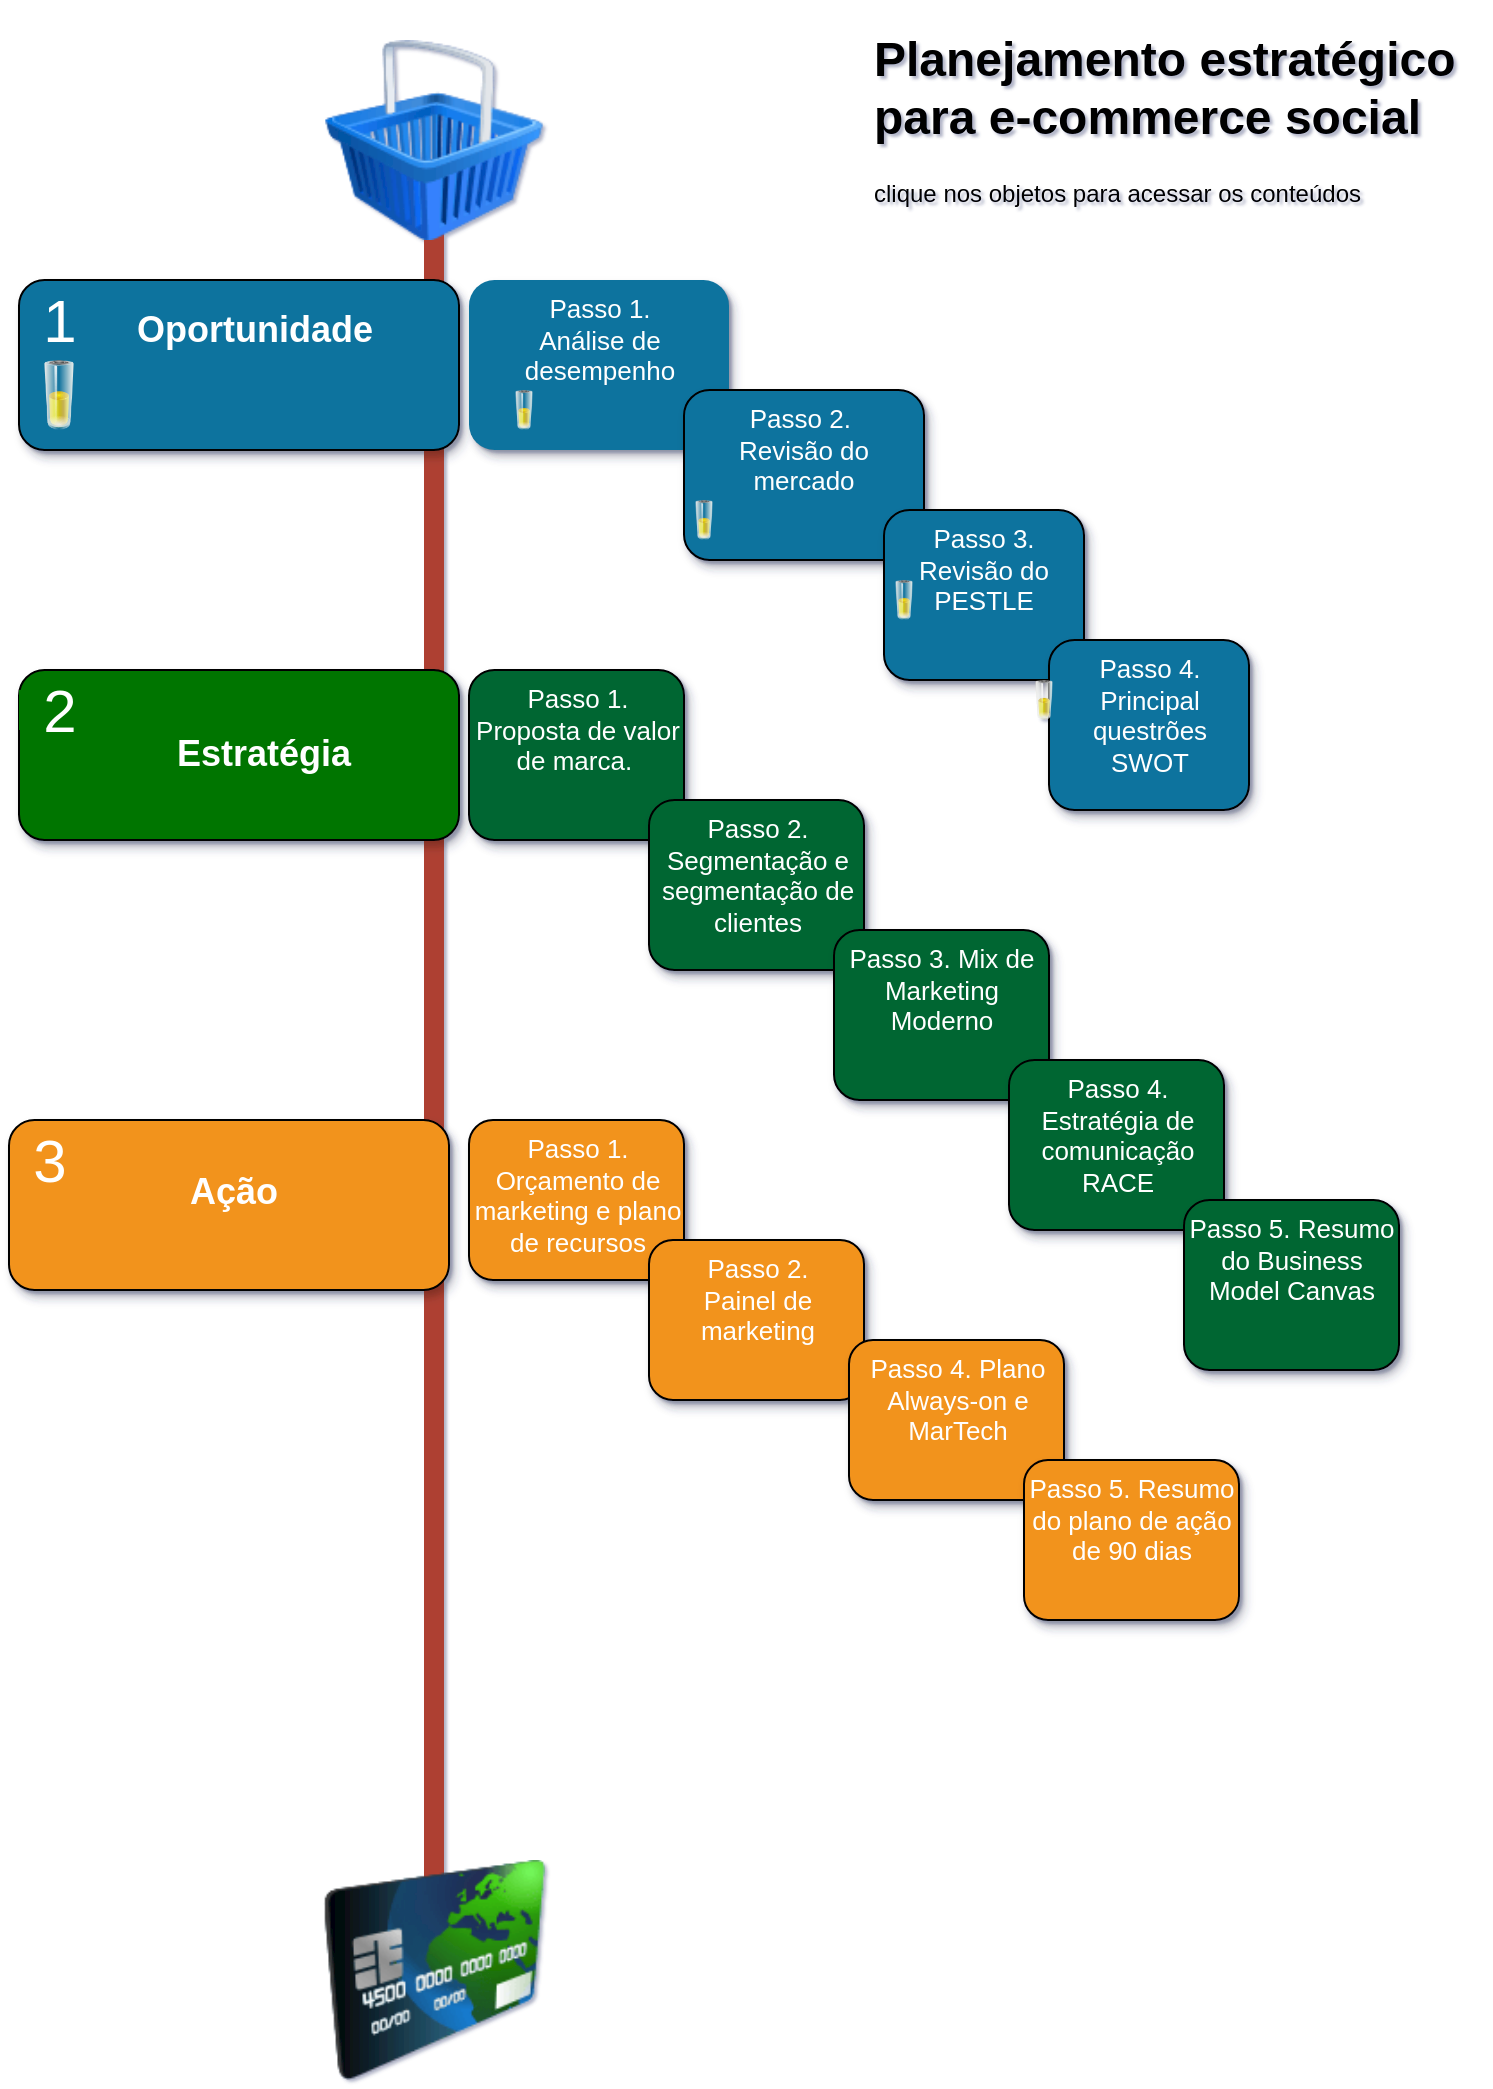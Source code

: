 <mxfile version="22.1.19" type="github">
  <diagram name="Page-1" id="fbcf5db9-b524-4cd4-e4f3-379dc89c3999">
    <mxGraphModel dx="1007" dy="549" grid="1" gridSize="10" guides="1" tooltips="1" connect="1" arrows="1" fold="1" page="1" pageScale="1" pageWidth="850" pageHeight="1100" background="none" math="0" shadow="1">
      <root>
        <mxCell id="0" />
        <mxCell id="1" parent="0" />
        <mxCell id="2a0f93b5c73ef8e7-1" value="" style="line;strokeWidth=10;direction=south;html=1;fillColor=none;fontSize=13;fontColor=#000000;align=center;strokeColor=#AE4132;movable=0;resizable=0;rotatable=0;deletable=0;editable=0;locked=1;connectable=0;" parent="1" vertex="1">
          <mxGeometry x="220" y="110" width="10" height="840" as="geometry" />
        </mxCell>
        <mxCell id="2a0f93b5c73ef8e7-2" value="" style="rounded=1;whiteSpace=wrap;html=1;strokeColor=default;strokeWidth=1;fillColor=#10739E;fontSize=13;fontColor=#FFFFFF;align=center;gradientColor=none;gradientDirection=east;verticalAlign=top;shadow=1;movable=1;resizable=1;rotatable=1;deletable=1;editable=1;locked=0;connectable=1;" parent="1" vertex="1">
          <mxGeometry x="17.5" y="140" width="220" height="85" as="geometry" />
        </mxCell>
        <mxCell id="2a0f93b5c73ef8e7-3" value="1" style="text;html=1;strokeColor=none;fillColor=none;align=center;verticalAlign=middle;whiteSpace=wrap;fontSize=30;fontColor=#FFFFFF;movable=1;resizable=1;rotatable=1;deletable=1;editable=1;locked=0;connectable=1;" parent="1" vertex="1">
          <mxGeometry x="17.5" y="150" width="40" height="20" as="geometry" />
        </mxCell>
        <mxCell id="2a0f93b5c73ef8e7-4" value="" style="rounded=1;whiteSpace=wrap;html=1;strokeColor=default;strokeWidth=1;fillColor=#007500;fontSize=13;fontColor=#FFFFFF;align=center;gradientColor=none;gradientDirection=east;verticalAlign=top;shadow=1;movable=1;resizable=1;rotatable=1;deletable=1;editable=1;locked=0;connectable=1;" parent="1" vertex="1">
          <mxGeometry x="17.5" y="335" width="220" height="85" as="geometry" />
        </mxCell>
        <mxCell id="2a0f93b5c73ef8e7-5" value="2" style="text;html=1;strokeColor=none;fillColor=#007500;align=center;verticalAlign=middle;whiteSpace=wrap;fontSize=30;fontColor=#FFFFFF;movable=1;resizable=1;rotatable=1;deletable=1;editable=1;locked=0;connectable=1;" parent="1" vertex="1">
          <mxGeometry x="17.5" y="345" width="40" height="20" as="geometry" />
        </mxCell>
        <mxCell id="2a0f93b5c73ef8e7-6" value="" style="rounded=1;whiteSpace=wrap;html=1;strokeColor=default;strokeWidth=1;fillColor=#F2931E;fontSize=13;fontColor=#FFFFFF;align=center;gradientColor=none;gradientDirection=east;verticalAlign=top;shadow=1;movable=1;resizable=1;rotatable=1;deletable=1;editable=1;locked=0;connectable=1;" parent="1" vertex="1">
          <mxGeometry x="12.5" y="560" width="220" height="85" as="geometry" />
        </mxCell>
        <mxCell id="2a0f93b5c73ef8e7-7" value="3" style="text;html=1;strokeColor=none;fillColor=none;align=center;verticalAlign=middle;whiteSpace=wrap;fontSize=30;fontColor=#FFFFFF;movable=1;resizable=1;rotatable=1;deletable=1;editable=1;locked=0;connectable=1;" parent="1" vertex="1">
          <mxGeometry x="12.5" y="570" width="40" height="20" as="geometry" />
        </mxCell>
        <UserObject label="&lt;h1&gt;Oportunidade&lt;/h1&gt;" link="https://labdx.org/entendo-o-e-commerce-social" linkTarget="_blank" id="2a0f93b5c73ef8e7-18">
          <mxCell style="text;html=1;spacing=5;spacingTop=-20;whiteSpace=wrap;overflow=hidden;strokeColor=none;strokeWidth=4;fillColor=none;gradientColor=#007FFF;fontSize=9;fontColor=#FFFFFF;align=center;movable=1;resizable=1;rotatable=1;deletable=1;editable=1;locked=0;connectable=1;" parent="1" vertex="1">
            <mxGeometry x="37.5" y="152.5" width="195" height="60" as="geometry" />
          </mxCell>
        </UserObject>
        <mxCell id="2a0f93b5c73ef8e7-19" value="&lt;h1&gt;Estratégia&lt;/h1&gt;" style="text;html=1;spacing=5;spacingTop=-20;whiteSpace=wrap;overflow=hidden;strokeColor=none;strokeWidth=4;fillColor=none;gradientColor=none;fontSize=9;fontColor=#FFFFFF;align=center;movable=1;resizable=1;rotatable=1;deletable=1;editable=1;locked=0;connectable=1;" parent="1" vertex="1">
          <mxGeometry x="60" y="365" width="160" height="50" as="geometry" />
        </mxCell>
        <mxCell id="2a0f93b5c73ef8e7-20" value="&lt;h1&gt;Ação&lt;/h1&gt;" style="text;html=1;spacing=5;spacingTop=-20;whiteSpace=wrap;overflow=hidden;strokeColor=none;strokeWidth=4;fillColor=none;gradientColor=#007FFF;fontSize=9;fontColor=#FFFFFF;align=center;movable=1;resizable=1;rotatable=1;deletable=1;editable=1;locked=0;connectable=1;" parent="1" vertex="1">
          <mxGeometry x="45" y="584" width="160" height="77" as="geometry" />
        </mxCell>
        <mxCell id="yTiDIMMULaR009IDPwPM-1" value="" style="image;html=1;image=img/lib/clip_art/finance/Credit_Card_128x128.png;movable=0;resizable=0;rotatable=0;deletable=0;editable=0;locked=1;connectable=0;" vertex="1" parent="1">
          <mxGeometry x="167.5" y="930" width="115" height="110" as="geometry" />
        </mxCell>
        <mxCell id="yTiDIMMULaR009IDPwPM-2" value="" style="image;html=1;image=img/lib/clip_art/finance/Shopping_Cart_128x128.png;movable=0;resizable=0;rotatable=0;deletable=0;editable=0;locked=1;connectable=0;" vertex="1" parent="1">
          <mxGeometry x="162.5" y="20" width="125" height="100" as="geometry" />
        </mxCell>
        <mxCell id="yTiDIMMULaR009IDPwPM-9" value="&lt;h1&gt;Planejamento estratégico para e-commerce social&lt;/h1&gt;&lt;p&gt;clique nos objetos para acessar os conteúdos&lt;/p&gt;" style="text;html=1;strokeColor=none;fillColor=none;spacing=5;spacingTop=-20;whiteSpace=wrap;overflow=hidden;rounded=0;" vertex="1" parent="1">
          <mxGeometry x="440" y="10" width="310" height="120" as="geometry" />
        </mxCell>
        <mxCell id="yTiDIMMULaR009IDPwPM-11" value="" style="image;html=1;image=img/lib/clip_art/general/Battery_50_128x128.png;movable=1;resizable=1;rotatable=1;deletable=1;editable=1;locked=0;connectable=1;" vertex="1" parent="1">
          <mxGeometry x="17.5" y="180" width="40" height="35" as="geometry" />
        </mxCell>
        <mxCell id="yTiDIMMULaR009IDPwPM-23" value="Passo 1.&lt;br&gt;Análise de desempenho" style="rounded=1;whiteSpace=wrap;html=1;strokeColor=none;strokeWidth=1;fillColor=#10739E;fontSize=13;fontColor=#FFFFFF;align=center;gradientColor=none;gradientDirection=east;verticalAlign=top;shadow=1;movable=1;resizable=1;rotatable=1;deletable=1;editable=1;locked=0;connectable=1;" vertex="1" parent="1">
          <mxGeometry x="242.5" y="140" width="130" height="85" as="geometry" />
        </mxCell>
        <mxCell id="yTiDIMMULaR009IDPwPM-27" value="&lt;div&gt;Passo 2.&amp;nbsp;&lt;/div&gt;&lt;div&gt;Revisão do mercado&lt;/div&gt;&lt;div&gt;&lt;br&gt;&lt;/div&gt;" style="rounded=1;whiteSpace=wrap;html=1;strokeColor=default;strokeWidth=1;fillColor=#10739E;fontSize=13;fontColor=#FFFFFF;align=center;gradientColor=none;gradientDirection=east;verticalAlign=top;shadow=1;movable=1;resizable=1;rotatable=1;deletable=1;editable=1;locked=0;connectable=1;" vertex="1" parent="1">
          <mxGeometry x="350" y="195" width="120" height="85" as="geometry" />
        </mxCell>
        <mxCell id="yTiDIMMULaR009IDPwPM-29" value="Passo 3. Revisão do PESTLE" style="rounded=1;whiteSpace=wrap;html=1;strokeColor=default;strokeWidth=1;fillColor=#10739E;fontSize=13;fontColor=#FFFFFF;align=center;gradientColor=none;gradientDirection=east;verticalAlign=top;shadow=1;movable=1;resizable=1;rotatable=1;deletable=1;editable=1;locked=0;connectable=1;" vertex="1" parent="1">
          <mxGeometry x="450" y="255" width="100" height="85" as="geometry" />
        </mxCell>
        <mxCell id="yTiDIMMULaR009IDPwPM-30" value="" style="image;html=1;image=img/lib/clip_art/general/Battery_50_128x128.png;movable=1;resizable=1;rotatable=1;deletable=1;editable=1;locked=0;connectable=1;strokeColor=default;" vertex="1" parent="1">
          <mxGeometry x="350" y="250" width="20" height="20" as="geometry" />
        </mxCell>
        <mxCell id="yTiDIMMULaR009IDPwPM-37" value="Passo 1. &lt;br&gt;Proposta de valor de marca.&amp;nbsp;" style="rounded=1;whiteSpace=wrap;html=1;strokeColor=default;strokeWidth=1;fillColor=#006633;fontSize=13;fontColor=#FFFFFF;align=center;gradientColor=none;gradientDirection=east;verticalAlign=top;shadow=1;movable=1;resizable=1;rotatable=1;deletable=1;editable=1;locked=0;connectable=1;" vertex="1" parent="1">
          <mxGeometry x="242.5" y="335" width="107.5" height="85" as="geometry" />
        </mxCell>
        <mxCell id="yTiDIMMULaR009IDPwPM-43" value="Passo 4. Principal questrões SWOT" style="rounded=1;whiteSpace=wrap;html=1;strokeColor=default;strokeWidth=1;fillColor=#10739E;fontSize=13;fontColor=#FFFFFF;align=center;gradientColor=none;gradientDirection=east;verticalAlign=top;shadow=1;movable=1;resizable=1;rotatable=1;deletable=1;editable=1;locked=0;connectable=1;" vertex="1" parent="1">
          <mxGeometry x="532.5" y="320" width="100" height="85" as="geometry" />
        </mxCell>
        <mxCell id="yTiDIMMULaR009IDPwPM-44" value="" style="image;html=1;image=img/lib/clip_art/general/Battery_50_128x128.png;movable=1;resizable=1;rotatable=1;deletable=1;editable=1;locked=0;connectable=1;strokeColor=default;" vertex="1" parent="1">
          <mxGeometry x="450" y="290" width="20" height="20" as="geometry" />
        </mxCell>
        <mxCell id="yTiDIMMULaR009IDPwPM-45" value="" style="image;html=1;image=img/lib/clip_art/general/Battery_50_128x128.png;movable=1;resizable=1;rotatable=1;deletable=1;editable=1;locked=0;connectable=1;strokeColor=default;" vertex="1" parent="1">
          <mxGeometry x="520" y="340" width="20" height="20" as="geometry" />
        </mxCell>
        <mxCell id="yTiDIMMULaR009IDPwPM-46" value="" style="image;html=1;image=img/lib/clip_art/general/Battery_50_128x128.png;movable=1;resizable=1;rotatable=1;deletable=1;editable=1;locked=0;connectable=1;strokeColor=default;" vertex="1" parent="1">
          <mxGeometry x="260" y="195" width="20" height="20" as="geometry" />
        </mxCell>
        <mxCell id="yTiDIMMULaR009IDPwPM-50" value="Passo 2. Segmentação e segmentação de clientes" style="rounded=1;whiteSpace=wrap;html=1;strokeColor=default;strokeWidth=1;fillColor=#006633;fontSize=13;fontColor=#FFFFFF;align=center;gradientColor=none;gradientDirection=east;verticalAlign=top;shadow=1;movable=1;resizable=1;rotatable=1;deletable=1;editable=1;locked=0;connectable=1;glass=0;" vertex="1" parent="1">
          <mxGeometry x="332.5" y="400" width="107.5" height="85" as="geometry" />
        </mxCell>
        <mxCell id="yTiDIMMULaR009IDPwPM-51" value="Passo 3. Mix de Marketing Moderno" style="rounded=1;whiteSpace=wrap;html=1;strokeColor=default;strokeWidth=1;fillColor=#006633;fontSize=13;fontColor=#FFFFFF;align=center;gradientColor=none;gradientDirection=east;verticalAlign=top;shadow=1;movable=1;resizable=1;rotatable=1;deletable=1;editable=1;locked=0;connectable=1;" vertex="1" parent="1">
          <mxGeometry x="425" y="465" width="107.5" height="85" as="geometry" />
        </mxCell>
        <mxCell id="yTiDIMMULaR009IDPwPM-52" value="Passo 4. Estratégia de comunicação RACE" style="rounded=1;whiteSpace=wrap;html=1;strokeColor=default;strokeWidth=1;fillColor=#006633;fontSize=13;fontColor=#FFFFFF;align=center;gradientColor=none;gradientDirection=east;verticalAlign=top;shadow=1;movable=1;resizable=1;rotatable=1;deletable=1;editable=1;locked=0;connectable=1;" vertex="1" parent="1">
          <mxGeometry x="512.5" y="530" width="107.5" height="85" as="geometry" />
        </mxCell>
        <mxCell id="yTiDIMMULaR009IDPwPM-53" value="Passo 5. Resumo do Business Model Canvas" style="rounded=1;whiteSpace=wrap;html=1;strokeColor=default;strokeWidth=1;fillColor=#006633;fontSize=13;fontColor=#FFFFFF;align=center;gradientColor=none;gradientDirection=east;verticalAlign=top;shadow=1;movable=1;resizable=1;rotatable=1;deletable=1;editable=1;locked=0;connectable=1;" vertex="1" parent="1">
          <mxGeometry x="600" y="600" width="107.5" height="85" as="geometry" />
        </mxCell>
        <mxCell id="yTiDIMMULaR009IDPwPM-54" value="Passo 1. Orçamento de marketing e plano de recursos" style="rounded=1;whiteSpace=wrap;html=1;strokeColor=default;strokeWidth=1;fillColor=#F2931E;fontSize=13;fontColor=#FFFFFF;align=center;gradientColor=none;gradientDirection=east;verticalAlign=top;shadow=1;movable=1;resizable=1;rotatable=1;deletable=1;editable=1;locked=0;connectable=1;" vertex="1" parent="1">
          <mxGeometry x="242.5" y="560" width="107.5" height="80" as="geometry" />
        </mxCell>
        <mxCell id="yTiDIMMULaR009IDPwPM-55" value="Passo 2. &lt;br&gt;Painel de marketing" style="rounded=1;whiteSpace=wrap;html=1;strokeColor=default;strokeWidth=1;fillColor=#F2931E;fontSize=13;fontColor=#FFFFFF;align=center;gradientColor=none;gradientDirection=east;verticalAlign=top;shadow=1;movable=1;resizable=1;rotatable=1;deletable=1;editable=1;locked=0;connectable=1;" vertex="1" parent="1">
          <mxGeometry x="332.5" y="620" width="107.5" height="80" as="geometry" />
        </mxCell>
        <mxCell id="yTiDIMMULaR009IDPwPM-56" value="Passo 4. Plano Always-on e MarTech" style="rounded=1;whiteSpace=wrap;html=1;strokeColor=default;strokeWidth=1;fillColor=#F2931E;fontSize=13;fontColor=#FFFFFF;align=center;gradientColor=none;gradientDirection=east;verticalAlign=top;shadow=1;movable=1;resizable=1;rotatable=1;deletable=1;editable=1;locked=0;connectable=1;" vertex="1" parent="1">
          <mxGeometry x="432.5" y="670" width="107.5" height="80" as="geometry" />
        </mxCell>
        <mxCell id="yTiDIMMULaR009IDPwPM-57" value="Passo 5. Resumo do plano de ação de 90 dias" style="rounded=1;whiteSpace=wrap;html=1;strokeColor=default;strokeWidth=1;fillColor=#F2931E;fontSize=13;fontColor=#FFFFFF;align=center;gradientColor=none;gradientDirection=east;verticalAlign=top;shadow=1;movable=1;resizable=1;rotatable=1;deletable=1;editable=1;locked=0;connectable=1;" vertex="1" parent="1">
          <mxGeometry x="520" y="730" width="107.5" height="80" as="geometry" />
        </mxCell>
      </root>
    </mxGraphModel>
  </diagram>
</mxfile>
